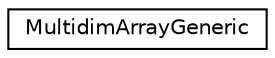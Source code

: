 digraph "Graphical Class Hierarchy"
{
  edge [fontname="Helvetica",fontsize="10",labelfontname="Helvetica",labelfontsize="10"];
  node [fontname="Helvetica",fontsize="10",shape=record];
  rankdir="LR";
  Node0 [label="MultidimArrayGeneric",height=0.2,width=0.4,color="black", fillcolor="white", style="filled",URL="$classMultidimArrayGeneric.html"];
}
